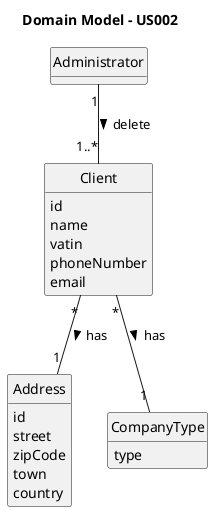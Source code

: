 @startuml
skinparam monochrome true
skinparam packageStyle rectangle
skinparam shadowing false

skinparam classAttributeIconSize 0

hide circle
hide methods

title Domain Model - US002

class Administrator {
}

class Client {
    id
    name
    vatin
    phoneNumber
    email
}

class Address {
    id
    street
    zipCode
    town
    country
}

enum CompanyType {
    type
}

Administrator "1" -- "1..*" Client : delete >
Client "*" -- "1" Address : has >
Client "*" -- "1" CompanyType : has >

@enduml
